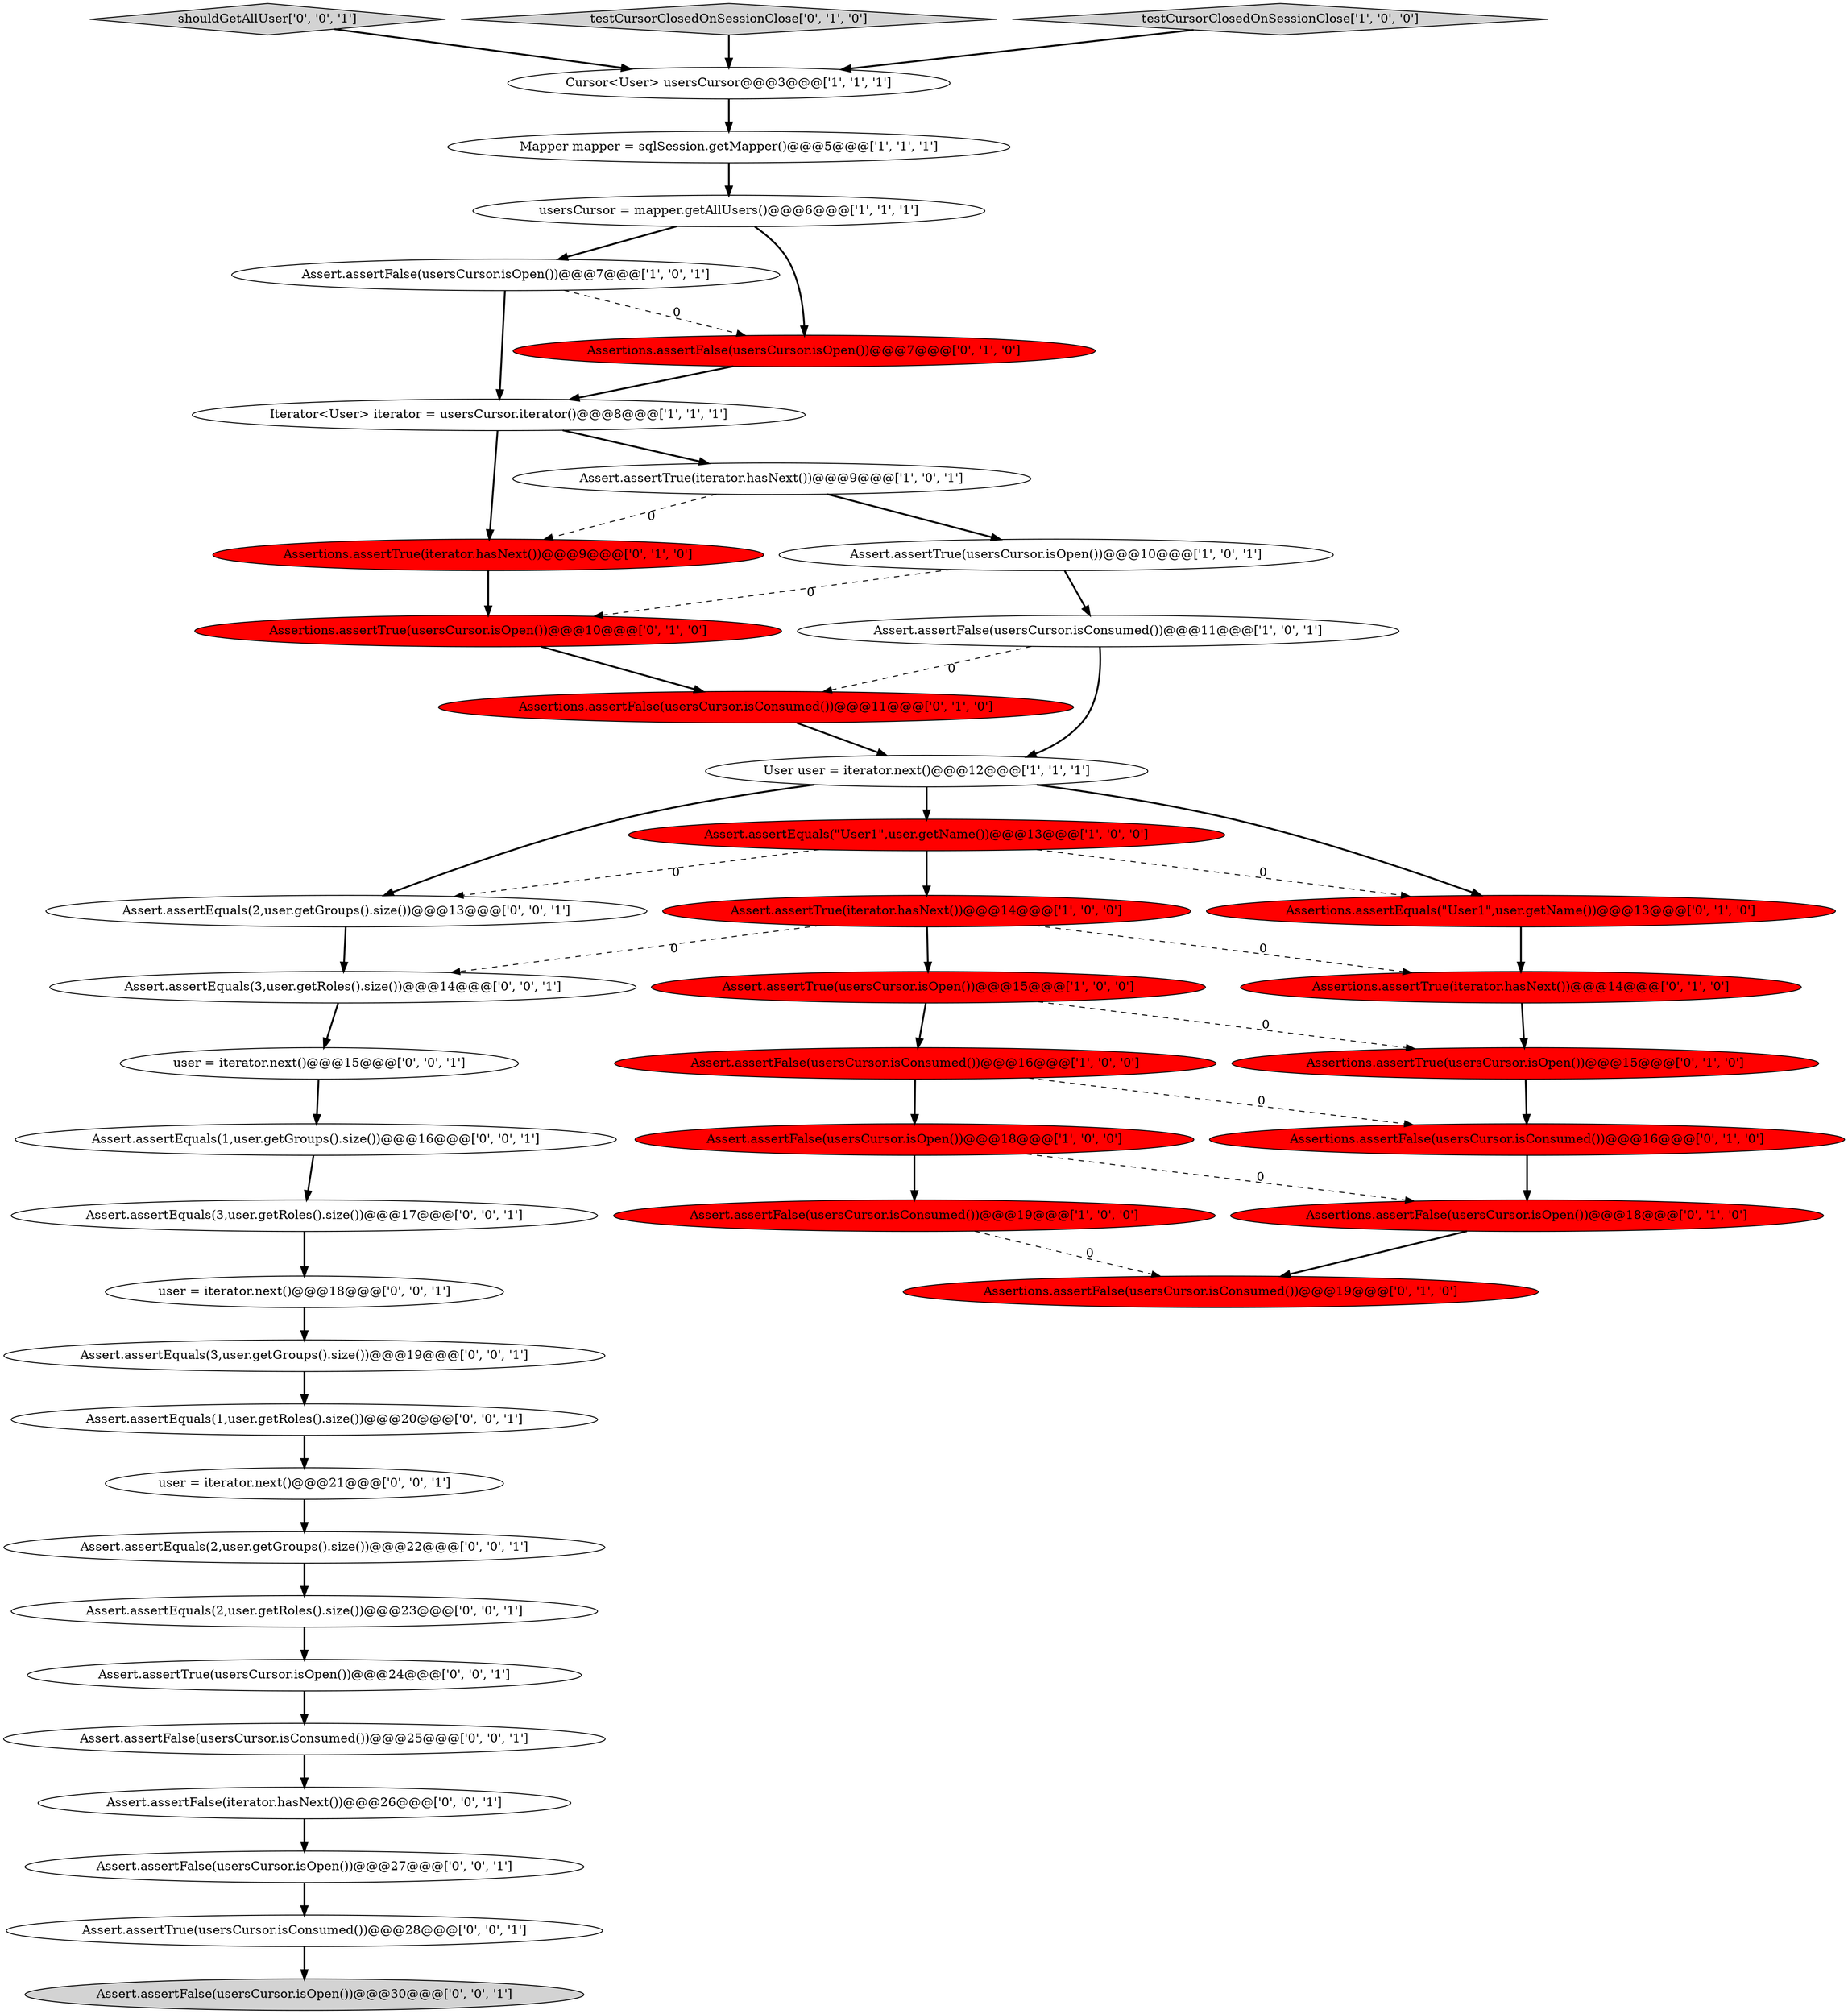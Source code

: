 digraph {
5 [style = filled, label = "User user = iterator.next()@@@12@@@['1', '1', '1']", fillcolor = white, shape = ellipse image = "AAA0AAABBB1BBB"];
19 [style = filled, label = "Assertions.assertTrue(usersCursor.isOpen())@@@10@@@['0', '1', '0']", fillcolor = red, shape = ellipse image = "AAA1AAABBB2BBB"];
32 [style = filled, label = "Assert.assertFalse(usersCursor.isConsumed())@@@25@@@['0', '0', '1']", fillcolor = white, shape = ellipse image = "AAA0AAABBB3BBB"];
27 [style = filled, label = "user = iterator.next()@@@18@@@['0', '0', '1']", fillcolor = white, shape = ellipse image = "AAA0AAABBB3BBB"];
3 [style = filled, label = "Mapper mapper = sqlSession.getMapper()@@@5@@@['1', '1', '1']", fillcolor = white, shape = ellipse image = "AAA0AAABBB1BBB"];
28 [style = filled, label = "Assert.assertFalse(usersCursor.isOpen())@@@30@@@['0', '0', '1']", fillcolor = lightgray, shape = ellipse image = "AAA0AAABBB3BBB"];
41 [style = filled, label = "Assert.assertEquals(2,user.getRoles().size())@@@23@@@['0', '0', '1']", fillcolor = white, shape = ellipse image = "AAA0AAABBB3BBB"];
21 [style = filled, label = "Assertions.assertTrue(iterator.hasNext())@@@9@@@['0', '1', '0']", fillcolor = red, shape = ellipse image = "AAA1AAABBB2BBB"];
30 [style = filled, label = "Assert.assertTrue(usersCursor.isOpen())@@@24@@@['0', '0', '1']", fillcolor = white, shape = ellipse image = "AAA0AAABBB3BBB"];
37 [style = filled, label = "shouldGetAllUser['0', '0', '1']", fillcolor = lightgray, shape = diamond image = "AAA0AAABBB3BBB"];
10 [style = filled, label = "Assert.assertTrue(usersCursor.isOpen())@@@15@@@['1', '0', '0']", fillcolor = red, shape = ellipse image = "AAA1AAABBB1BBB"];
35 [style = filled, label = "Assert.assertEquals(2,user.getGroups().size())@@@22@@@['0', '0', '1']", fillcolor = white, shape = ellipse image = "AAA0AAABBB3BBB"];
0 [style = filled, label = "Assert.assertTrue(usersCursor.isOpen())@@@10@@@['1', '0', '1']", fillcolor = white, shape = ellipse image = "AAA0AAABBB1BBB"];
2 [style = filled, label = "Iterator<User> iterator = usersCursor.iterator()@@@8@@@['1', '1', '1']", fillcolor = white, shape = ellipse image = "AAA0AAABBB1BBB"];
24 [style = filled, label = "Assertions.assertFalse(usersCursor.isOpen())@@@18@@@['0', '1', '0']", fillcolor = red, shape = ellipse image = "AAA1AAABBB2BBB"];
34 [style = filled, label = "Assert.assertEquals(2,user.getGroups().size())@@@13@@@['0', '0', '1']", fillcolor = white, shape = ellipse image = "AAA0AAABBB3BBB"];
8 [style = filled, label = "Assert.assertTrue(iterator.hasNext())@@@14@@@['1', '0', '0']", fillcolor = red, shape = ellipse image = "AAA1AAABBB1BBB"];
1 [style = filled, label = "Assert.assertFalse(usersCursor.isOpen())@@@7@@@['1', '0', '1']", fillcolor = white, shape = ellipse image = "AAA0AAABBB1BBB"];
33 [style = filled, label = "Assert.assertTrue(usersCursor.isConsumed())@@@28@@@['0', '0', '1']", fillcolor = white, shape = ellipse image = "AAA0AAABBB3BBB"];
42 [style = filled, label = "user = iterator.next()@@@21@@@['0', '0', '1']", fillcolor = white, shape = ellipse image = "AAA0AAABBB3BBB"];
43 [style = filled, label = "Assert.assertFalse(usersCursor.isOpen())@@@27@@@['0', '0', '1']", fillcolor = white, shape = ellipse image = "AAA0AAABBB3BBB"];
13 [style = filled, label = "usersCursor = mapper.getAllUsers()@@@6@@@['1', '1', '1']", fillcolor = white, shape = ellipse image = "AAA0AAABBB1BBB"];
25 [style = filled, label = "Assertions.assertFalse(usersCursor.isConsumed())@@@19@@@['0', '1', '0']", fillcolor = red, shape = ellipse image = "AAA1AAABBB2BBB"];
6 [style = filled, label = "Cursor<User> usersCursor@@@3@@@['1', '1', '1']", fillcolor = white, shape = ellipse image = "AAA0AAABBB1BBB"];
26 [style = filled, label = "Assertions.assertFalse(usersCursor.isConsumed())@@@11@@@['0', '1', '0']", fillcolor = red, shape = ellipse image = "AAA1AAABBB2BBB"];
11 [style = filled, label = "Assert.assertTrue(iterator.hasNext())@@@9@@@['1', '0', '1']", fillcolor = white, shape = ellipse image = "AAA0AAABBB1BBB"];
16 [style = filled, label = "Assertions.assertFalse(usersCursor.isOpen())@@@7@@@['0', '1', '0']", fillcolor = red, shape = ellipse image = "AAA1AAABBB2BBB"];
14 [style = filled, label = "Assert.assertEquals(\"User1\",user.getName())@@@13@@@['1', '0', '0']", fillcolor = red, shape = ellipse image = "AAA1AAABBB1BBB"];
9 [style = filled, label = "Assert.assertFalse(usersCursor.isOpen())@@@18@@@['1', '0', '0']", fillcolor = red, shape = ellipse image = "AAA1AAABBB1BBB"];
31 [style = filled, label = "Assert.assertEquals(3,user.getRoles().size())@@@14@@@['0', '0', '1']", fillcolor = white, shape = ellipse image = "AAA0AAABBB3BBB"];
18 [style = filled, label = "testCursorClosedOnSessionClose['0', '1', '0']", fillcolor = lightgray, shape = diamond image = "AAA0AAABBB2BBB"];
15 [style = filled, label = "Assert.assertFalse(usersCursor.isConsumed())@@@19@@@['1', '0', '0']", fillcolor = red, shape = ellipse image = "AAA1AAABBB1BBB"];
4 [style = filled, label = "testCursorClosedOnSessionClose['1', '0', '0']", fillcolor = lightgray, shape = diamond image = "AAA0AAABBB1BBB"];
23 [style = filled, label = "Assertions.assertTrue(usersCursor.isOpen())@@@15@@@['0', '1', '0']", fillcolor = red, shape = ellipse image = "AAA1AAABBB2BBB"];
17 [style = filled, label = "Assertions.assertTrue(iterator.hasNext())@@@14@@@['0', '1', '0']", fillcolor = red, shape = ellipse image = "AAA1AAABBB2BBB"];
36 [style = filled, label = "Assert.assertFalse(iterator.hasNext())@@@26@@@['0', '0', '1']", fillcolor = white, shape = ellipse image = "AAA0AAABBB3BBB"];
22 [style = filled, label = "Assertions.assertFalse(usersCursor.isConsumed())@@@16@@@['0', '1', '0']", fillcolor = red, shape = ellipse image = "AAA1AAABBB2BBB"];
29 [style = filled, label = "Assert.assertEquals(3,user.getGroups().size())@@@19@@@['0', '0', '1']", fillcolor = white, shape = ellipse image = "AAA0AAABBB3BBB"];
44 [style = filled, label = "Assert.assertEquals(1,user.getGroups().size())@@@16@@@['0', '0', '1']", fillcolor = white, shape = ellipse image = "AAA0AAABBB3BBB"];
39 [style = filled, label = "Assert.assertEquals(3,user.getRoles().size())@@@17@@@['0', '0', '1']", fillcolor = white, shape = ellipse image = "AAA0AAABBB3BBB"];
7 [style = filled, label = "Assert.assertFalse(usersCursor.isConsumed())@@@16@@@['1', '0', '0']", fillcolor = red, shape = ellipse image = "AAA1AAABBB1BBB"];
38 [style = filled, label = "Assert.assertEquals(1,user.getRoles().size())@@@20@@@['0', '0', '1']", fillcolor = white, shape = ellipse image = "AAA0AAABBB3BBB"];
12 [style = filled, label = "Assert.assertFalse(usersCursor.isConsumed())@@@11@@@['1', '0', '1']", fillcolor = white, shape = ellipse image = "AAA0AAABBB1BBB"];
40 [style = filled, label = "user = iterator.next()@@@15@@@['0', '0', '1']", fillcolor = white, shape = ellipse image = "AAA0AAABBB3BBB"];
20 [style = filled, label = "Assertions.assertEquals(\"User1\",user.getName())@@@13@@@['0', '1', '0']", fillcolor = red, shape = ellipse image = "AAA1AAABBB2BBB"];
36->43 [style = bold, label=""];
6->3 [style = bold, label=""];
8->10 [style = bold, label=""];
20->17 [style = bold, label=""];
12->5 [style = bold, label=""];
21->19 [style = bold, label=""];
5->20 [style = bold, label=""];
9->24 [style = dashed, label="0"];
4->6 [style = bold, label=""];
35->41 [style = bold, label=""];
26->5 [style = bold, label=""];
14->34 [style = dashed, label="0"];
0->19 [style = dashed, label="0"];
0->12 [style = bold, label=""];
33->28 [style = bold, label=""];
14->20 [style = dashed, label="0"];
34->31 [style = bold, label=""];
30->32 [style = bold, label=""];
5->14 [style = bold, label=""];
16->2 [style = bold, label=""];
39->27 [style = bold, label=""];
44->39 [style = bold, label=""];
38->42 [style = bold, label=""];
37->6 [style = bold, label=""];
10->7 [style = bold, label=""];
13->16 [style = bold, label=""];
17->23 [style = bold, label=""];
13->1 [style = bold, label=""];
5->34 [style = bold, label=""];
42->35 [style = bold, label=""];
12->26 [style = dashed, label="0"];
7->9 [style = bold, label=""];
41->30 [style = bold, label=""];
11->0 [style = bold, label=""];
15->25 [style = dashed, label="0"];
23->22 [style = bold, label=""];
18->6 [style = bold, label=""];
2->21 [style = bold, label=""];
9->15 [style = bold, label=""];
19->26 [style = bold, label=""];
24->25 [style = bold, label=""];
1->16 [style = dashed, label="0"];
3->13 [style = bold, label=""];
31->40 [style = bold, label=""];
32->36 [style = bold, label=""];
43->33 [style = bold, label=""];
8->17 [style = dashed, label="0"];
29->38 [style = bold, label=""];
1->2 [style = bold, label=""];
14->8 [style = bold, label=""];
22->24 [style = bold, label=""];
27->29 [style = bold, label=""];
8->31 [style = dashed, label="0"];
7->22 [style = dashed, label="0"];
2->11 [style = bold, label=""];
10->23 [style = dashed, label="0"];
40->44 [style = bold, label=""];
11->21 [style = dashed, label="0"];
}
